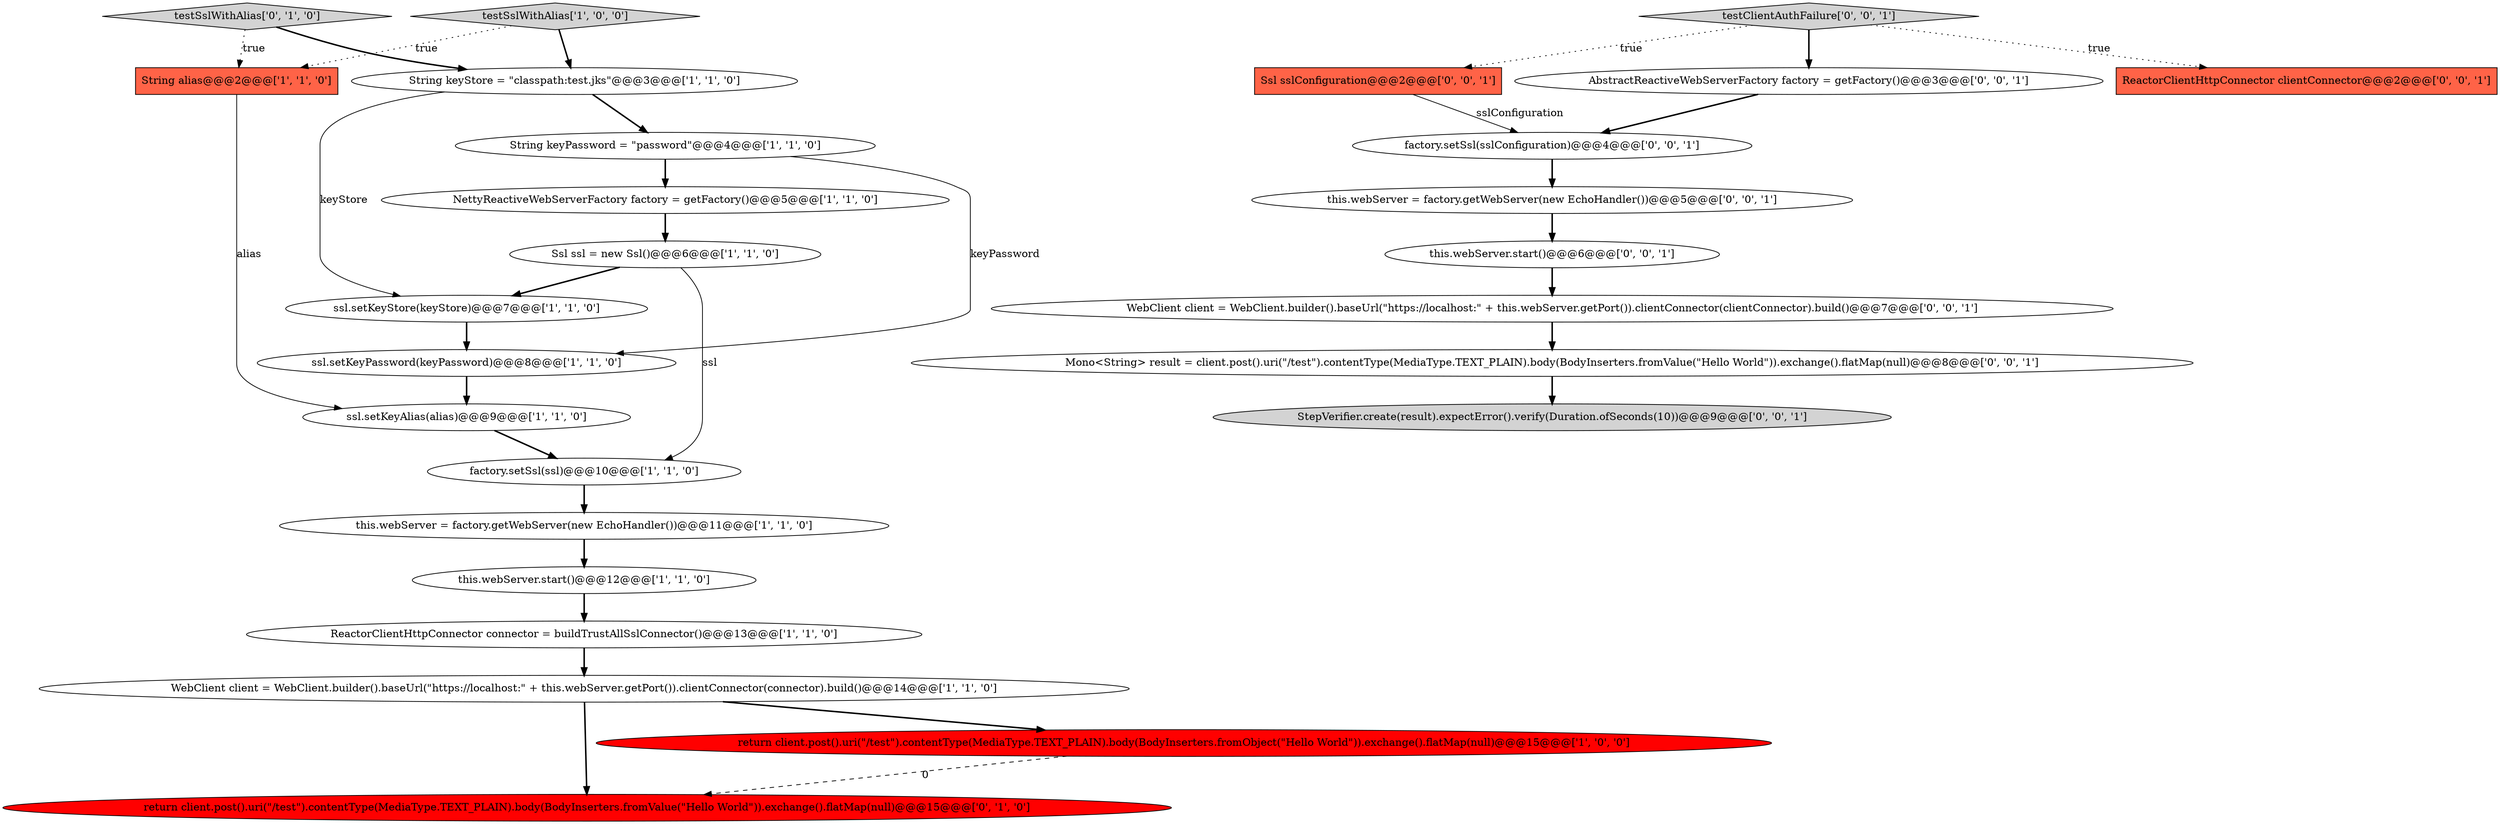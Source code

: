 digraph {
3 [style = filled, label = "ssl.setKeyAlias(alias)@@@9@@@['1', '1', '0']", fillcolor = white, shape = ellipse image = "AAA0AAABBB1BBB"];
7 [style = filled, label = "WebClient client = WebClient.builder().baseUrl(\"https://localhost:\" + this.webServer.getPort()).clientConnector(connector).build()@@@14@@@['1', '1', '0']", fillcolor = white, shape = ellipse image = "AAA0AAABBB1BBB"];
12 [style = filled, label = "String keyPassword = \"password\"@@@4@@@['1', '1', '0']", fillcolor = white, shape = ellipse image = "AAA0AAABBB1BBB"];
15 [style = filled, label = "testSslWithAlias['0', '1', '0']", fillcolor = lightgray, shape = diamond image = "AAA0AAABBB2BBB"];
0 [style = filled, label = "String keyStore = \"classpath:test.jks\"@@@3@@@['1', '1', '0']", fillcolor = white, shape = ellipse image = "AAA0AAABBB1BBB"];
17 [style = filled, label = "WebClient client = WebClient.builder().baseUrl(\"https://localhost:\" + this.webServer.getPort()).clientConnector(clientConnector).build()@@@7@@@['0', '0', '1']", fillcolor = white, shape = ellipse image = "AAA0AAABBB3BBB"];
23 [style = filled, label = "this.webServer = factory.getWebServer(new EchoHandler())@@@5@@@['0', '0', '1']", fillcolor = white, shape = ellipse image = "AAA0AAABBB3BBB"];
22 [style = filled, label = "Ssl sslConfiguration@@@2@@@['0', '0', '1']", fillcolor = tomato, shape = box image = "AAA0AAABBB3BBB"];
4 [style = filled, label = "NettyReactiveWebServerFactory factory = getFactory()@@@5@@@['1', '1', '0']", fillcolor = white, shape = ellipse image = "AAA0AAABBB1BBB"];
19 [style = filled, label = "AbstractReactiveWebServerFactory factory = getFactory()@@@3@@@['0', '0', '1']", fillcolor = white, shape = ellipse image = "AAA0AAABBB3BBB"];
13 [style = filled, label = "Ssl ssl = new Ssl()@@@6@@@['1', '1', '0']", fillcolor = white, shape = ellipse image = "AAA0AAABBB1BBB"];
2 [style = filled, label = "this.webServer.start()@@@12@@@['1', '1', '0']", fillcolor = white, shape = ellipse image = "AAA0AAABBB1BBB"];
5 [style = filled, label = "this.webServer = factory.getWebServer(new EchoHandler())@@@11@@@['1', '1', '0']", fillcolor = white, shape = ellipse image = "AAA0AAABBB1BBB"];
26 [style = filled, label = "Mono<String> result = client.post().uri(\"/test\").contentType(MediaType.TEXT_PLAIN).body(BodyInserters.fromValue(\"Hello World\")).exchange().flatMap(null)@@@8@@@['0', '0', '1']", fillcolor = white, shape = ellipse image = "AAA0AAABBB3BBB"];
10 [style = filled, label = "factory.setSsl(ssl)@@@10@@@['1', '1', '0']", fillcolor = white, shape = ellipse image = "AAA0AAABBB1BBB"];
6 [style = filled, label = "ReactorClientHttpConnector connector = buildTrustAllSslConnector()@@@13@@@['1', '1', '0']", fillcolor = white, shape = ellipse image = "AAA0AAABBB1BBB"];
25 [style = filled, label = "StepVerifier.create(result).expectError().verify(Duration.ofSeconds(10))@@@9@@@['0', '0', '1']", fillcolor = lightgray, shape = ellipse image = "AAA0AAABBB3BBB"];
21 [style = filled, label = "testClientAuthFailure['0', '0', '1']", fillcolor = lightgray, shape = diamond image = "AAA0AAABBB3BBB"];
18 [style = filled, label = "factory.setSsl(sslConfiguration)@@@4@@@['0', '0', '1']", fillcolor = white, shape = ellipse image = "AAA0AAABBB3BBB"];
1 [style = filled, label = "ssl.setKeyPassword(keyPassword)@@@8@@@['1', '1', '0']", fillcolor = white, shape = ellipse image = "AAA0AAABBB1BBB"];
11 [style = filled, label = "ssl.setKeyStore(keyStore)@@@7@@@['1', '1', '0']", fillcolor = white, shape = ellipse image = "AAA0AAABBB1BBB"];
16 [style = filled, label = "return client.post().uri(\"/test\").contentType(MediaType.TEXT_PLAIN).body(BodyInserters.fromValue(\"Hello World\")).exchange().flatMap(null)@@@15@@@['0', '1', '0']", fillcolor = red, shape = ellipse image = "AAA1AAABBB2BBB"];
8 [style = filled, label = "String alias@@@2@@@['1', '1', '0']", fillcolor = tomato, shape = box image = "AAA0AAABBB1BBB"];
14 [style = filled, label = "return client.post().uri(\"/test\").contentType(MediaType.TEXT_PLAIN).body(BodyInserters.fromObject(\"Hello World\")).exchange().flatMap(null)@@@15@@@['1', '0', '0']", fillcolor = red, shape = ellipse image = "AAA1AAABBB1BBB"];
24 [style = filled, label = "ReactorClientHttpConnector clientConnector@@@2@@@['0', '0', '1']", fillcolor = tomato, shape = box image = "AAA0AAABBB3BBB"];
9 [style = filled, label = "testSslWithAlias['1', '0', '0']", fillcolor = lightgray, shape = diamond image = "AAA0AAABBB1BBB"];
20 [style = filled, label = "this.webServer.start()@@@6@@@['0', '0', '1']", fillcolor = white, shape = ellipse image = "AAA0AAABBB3BBB"];
22->18 [style = solid, label="sslConfiguration"];
23->20 [style = bold, label=""];
19->18 [style = bold, label=""];
20->17 [style = bold, label=""];
17->26 [style = bold, label=""];
12->1 [style = solid, label="keyPassword"];
9->0 [style = bold, label=""];
18->23 [style = bold, label=""];
21->19 [style = bold, label=""];
11->1 [style = bold, label=""];
2->6 [style = bold, label=""];
0->12 [style = bold, label=""];
26->25 [style = bold, label=""];
4->13 [style = bold, label=""];
0->11 [style = solid, label="keyStore"];
1->3 [style = bold, label=""];
21->22 [style = dotted, label="true"];
13->11 [style = bold, label=""];
7->14 [style = bold, label=""];
8->3 [style = solid, label="alias"];
9->8 [style = dotted, label="true"];
3->10 [style = bold, label=""];
5->2 [style = bold, label=""];
10->5 [style = bold, label=""];
15->8 [style = dotted, label="true"];
21->24 [style = dotted, label="true"];
12->4 [style = bold, label=""];
15->0 [style = bold, label=""];
7->16 [style = bold, label=""];
14->16 [style = dashed, label="0"];
13->10 [style = solid, label="ssl"];
6->7 [style = bold, label=""];
}

